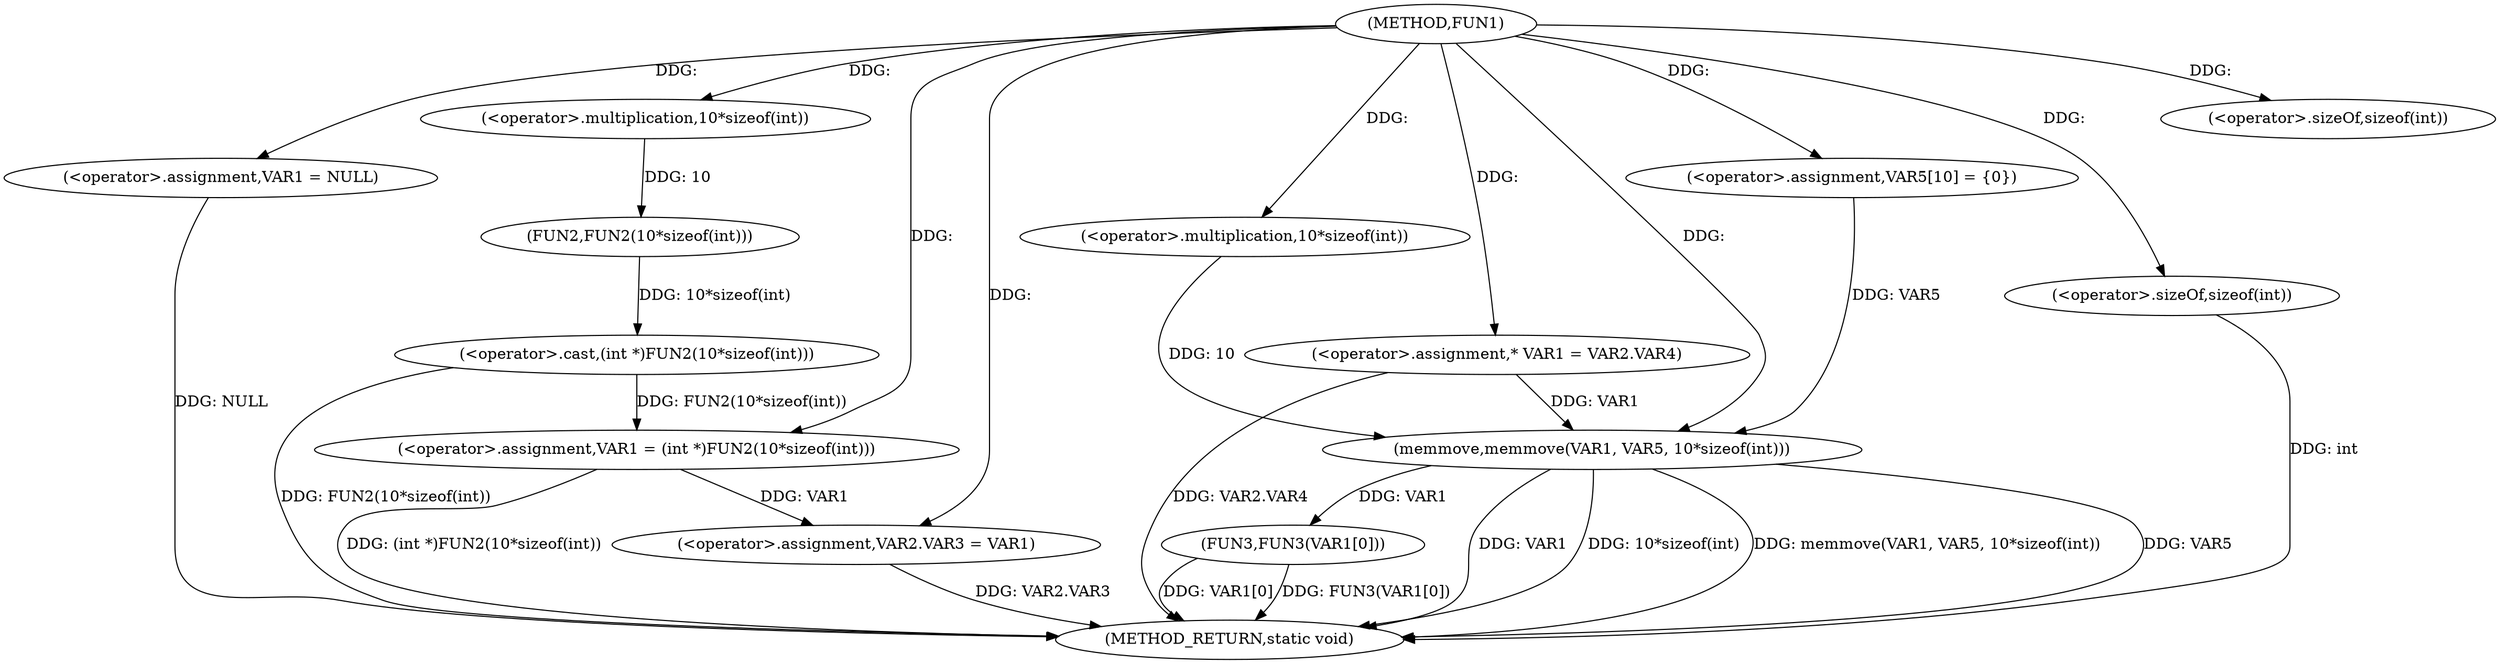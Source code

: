 digraph FUN1 {  
"1000100" [label = "(METHOD,FUN1)" ]
"1000143" [label = "(METHOD_RETURN,static void)" ]
"1000104" [label = "(<operator>.assignment,VAR1 = NULL)" ]
"1000107" [label = "(<operator>.assignment,VAR1 = (int *)FUN2(10*sizeof(int)))" ]
"1000109" [label = "(<operator>.cast,(int *)FUN2(10*sizeof(int)))" ]
"1000111" [label = "(FUN2,FUN2(10*sizeof(int)))" ]
"1000112" [label = "(<operator>.multiplication,10*sizeof(int))" ]
"1000114" [label = "(<operator>.sizeOf,sizeof(int))" ]
"1000116" [label = "(<operator>.assignment,VAR2.VAR3 = VAR1)" ]
"1000123" [label = "(<operator>.assignment,* VAR1 = VAR2.VAR4)" ]
"1000130" [label = "(<operator>.assignment,VAR5[10] = {0})" ]
"1000132" [label = "(memmove,memmove(VAR1, VAR5, 10*sizeof(int)))" ]
"1000135" [label = "(<operator>.multiplication,10*sizeof(int))" ]
"1000137" [label = "(<operator>.sizeOf,sizeof(int))" ]
"1000139" [label = "(FUN3,FUN3(VAR1[0]))" ]
  "1000116" -> "1000143"  [ label = "DDG: VAR2.VAR3"] 
  "1000123" -> "1000143"  [ label = "DDG: VAR2.VAR4"] 
  "1000139" -> "1000143"  [ label = "DDG: VAR1[0]"] 
  "1000132" -> "1000143"  [ label = "DDG: VAR5"] 
  "1000132" -> "1000143"  [ label = "DDG: VAR1"] 
  "1000132" -> "1000143"  [ label = "DDG: 10*sizeof(int)"] 
  "1000137" -> "1000143"  [ label = "DDG: int"] 
  "1000132" -> "1000143"  [ label = "DDG: memmove(VAR1, VAR5, 10*sizeof(int))"] 
  "1000139" -> "1000143"  [ label = "DDG: FUN3(VAR1[0])"] 
  "1000109" -> "1000143"  [ label = "DDG: FUN2(10*sizeof(int))"] 
  "1000104" -> "1000143"  [ label = "DDG: NULL"] 
  "1000107" -> "1000143"  [ label = "DDG: (int *)FUN2(10*sizeof(int))"] 
  "1000100" -> "1000104"  [ label = "DDG: "] 
  "1000109" -> "1000107"  [ label = "DDG: FUN2(10*sizeof(int))"] 
  "1000100" -> "1000107"  [ label = "DDG: "] 
  "1000111" -> "1000109"  [ label = "DDG: 10*sizeof(int)"] 
  "1000112" -> "1000111"  [ label = "DDG: 10"] 
  "1000100" -> "1000112"  [ label = "DDG: "] 
  "1000100" -> "1000114"  [ label = "DDG: "] 
  "1000107" -> "1000116"  [ label = "DDG: VAR1"] 
  "1000100" -> "1000116"  [ label = "DDG: "] 
  "1000100" -> "1000123"  [ label = "DDG: "] 
  "1000100" -> "1000130"  [ label = "DDG: "] 
  "1000123" -> "1000132"  [ label = "DDG: VAR1"] 
  "1000100" -> "1000132"  [ label = "DDG: "] 
  "1000130" -> "1000132"  [ label = "DDG: VAR5"] 
  "1000135" -> "1000132"  [ label = "DDG: 10"] 
  "1000100" -> "1000135"  [ label = "DDG: "] 
  "1000100" -> "1000137"  [ label = "DDG: "] 
  "1000132" -> "1000139"  [ label = "DDG: VAR1"] 
}
